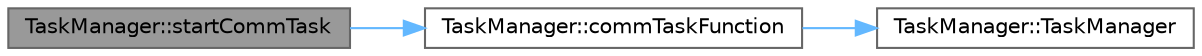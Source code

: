 digraph "TaskManager::startCommTask"
{
 // LATEX_PDF_SIZE
  bgcolor="transparent";
  edge [fontname=Helvetica,fontsize=10,labelfontname=Helvetica,labelfontsize=10];
  node [fontname=Helvetica,fontsize=10,shape=box,height=0.2,width=0.4];
  rankdir="LR";
  Node1 [id="Node000001",label="TaskManager::startCommTask",height=0.2,width=0.4,color="gray40", fillcolor="grey60", style="filled", fontcolor="black",tooltip="Start only the communication task."];
  Node1 -> Node2 [id="edge1_Node000001_Node000002",color="steelblue1",style="solid",tooltip=" "];
  Node2 [id="Node000002",label="TaskManager::commTaskFunction",height=0.2,width=0.4,color="grey40", fillcolor="white", style="filled",URL="$class_task_manager.html#a46013b8a8ca1fa98c3c96195e77e5072",tooltip=" "];
  Node2 -> Node3 [id="edge2_Node000002_Node000003",color="steelblue1",style="solid",tooltip=" "];
  Node3 [id="Node000003",label="TaskManager::TaskManager",height=0.2,width=0.4,color="grey40", fillcolor="white", style="filled",URL="$class_task_manager.html#ab4b6527bb74aa07e24f7ee328c742f63",tooltip="Constructor for TaskManager."];
}

